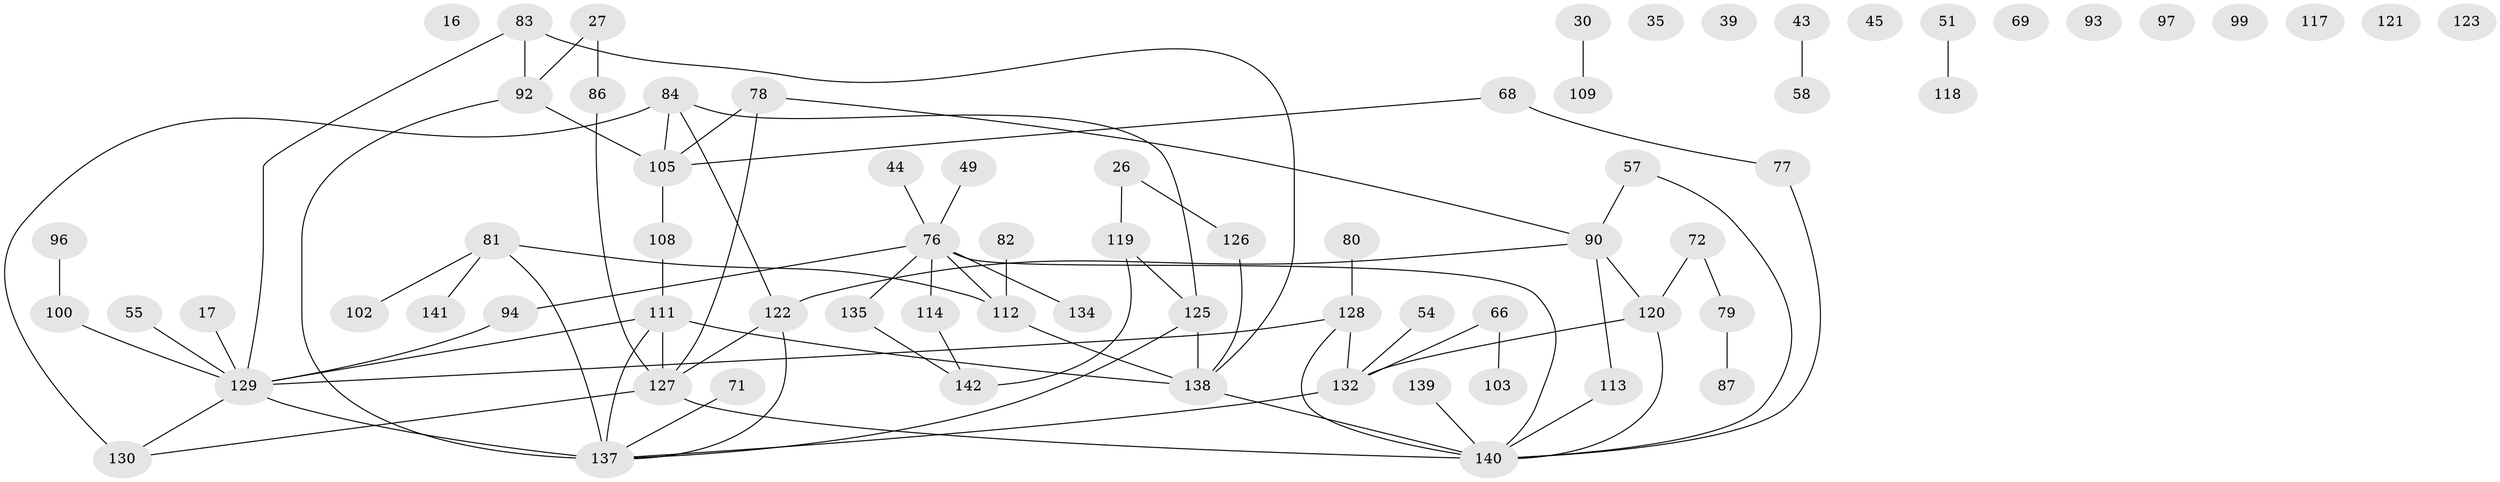 // original degree distribution, {3: 0.21830985915492956, 2: 0.2887323943661972, 5: 0.08450704225352113, 1: 0.21830985915492956, 6: 0.02112676056338028, 4: 0.09154929577464789, 0: 0.07746478873239436}
// Generated by graph-tools (version 1.1) at 2025/40/03/09/25 04:40:15]
// undirected, 71 vertices, 83 edges
graph export_dot {
graph [start="1"]
  node [color=gray90,style=filled];
  16;
  17;
  26;
  27;
  30;
  35;
  39;
  43;
  44;
  45;
  49;
  51;
  54;
  55;
  57;
  58 [super="+23"];
  66 [super="+64"];
  68;
  69;
  71 [super="+20"];
  72;
  76 [super="+52"];
  77;
  78;
  79;
  80;
  81 [super="+61"];
  82 [super="+6"];
  83;
  84 [super="+18"];
  86;
  87;
  90;
  92 [super="+8"];
  93;
  94;
  96;
  97;
  99;
  100;
  102;
  103;
  105;
  108 [super="+5+29"];
  109;
  111 [super="+67+104"];
  112 [super="+41+60"];
  113 [super="+89"];
  114;
  117;
  118;
  119;
  120 [super="+74"];
  121;
  122 [super="+95"];
  123;
  125 [super="+107"];
  126;
  127 [super="+32+36"];
  128 [super="+124"];
  129 [super="+37+85"];
  130 [super="+46"];
  132 [super="+19"];
  134;
  135;
  137 [super="+115+133+136"];
  138 [super="+63+116"];
  139;
  140 [super="+38+110"];
  141;
  142 [super="+131"];
  17 -- 129;
  26 -- 119;
  26 -- 126;
  27 -- 86;
  27 -- 92 [weight=2];
  30 -- 109;
  43 -- 58;
  44 -- 76;
  49 -- 76;
  51 -- 118;
  54 -- 132;
  55 -- 129;
  57 -- 90;
  57 -- 140;
  66 -- 132;
  66 -- 103;
  68 -- 77;
  68 -- 105;
  71 -- 137;
  72 -- 79;
  72 -- 120;
  76 -- 114;
  76 -- 135;
  76 -- 134;
  76 -- 94;
  76 -- 140;
  76 -- 112;
  77 -- 140;
  78 -- 90;
  78 -- 105;
  78 -- 127;
  79 -- 87;
  80 -- 128;
  81 -- 112;
  81 -- 102;
  81 -- 141;
  81 -- 137;
  82 -- 112;
  83 -- 92 [weight=2];
  83 -- 129;
  83 -- 138 [weight=2];
  84 -- 105;
  84 -- 125;
  84 -- 130 [weight=2];
  84 -- 122;
  86 -- 127;
  90 -- 120;
  90 -- 113;
  90 -- 122;
  92 -- 105;
  92 -- 137 [weight=2];
  94 -- 129;
  96 -- 100;
  100 -- 129;
  105 -- 108;
  108 -- 111;
  111 -- 127 [weight=2];
  111 -- 129;
  111 -- 138;
  111 -- 137;
  112 -- 138 [weight=2];
  113 -- 140;
  114 -- 142;
  119 -- 142 [weight=2];
  119 -- 125;
  120 -- 140;
  120 -- 132;
  122 -- 137;
  122 -- 127;
  125 -- 138 [weight=2];
  125 -- 137;
  126 -- 138;
  127 -- 140 [weight=2];
  127 -- 130;
  128 -- 132 [weight=2];
  128 -- 129 [weight=2];
  128 -- 140;
  129 -- 130;
  129 -- 137 [weight=2];
  132 -- 137 [weight=2];
  135 -- 142;
  138 -- 140;
  139 -- 140;
}
